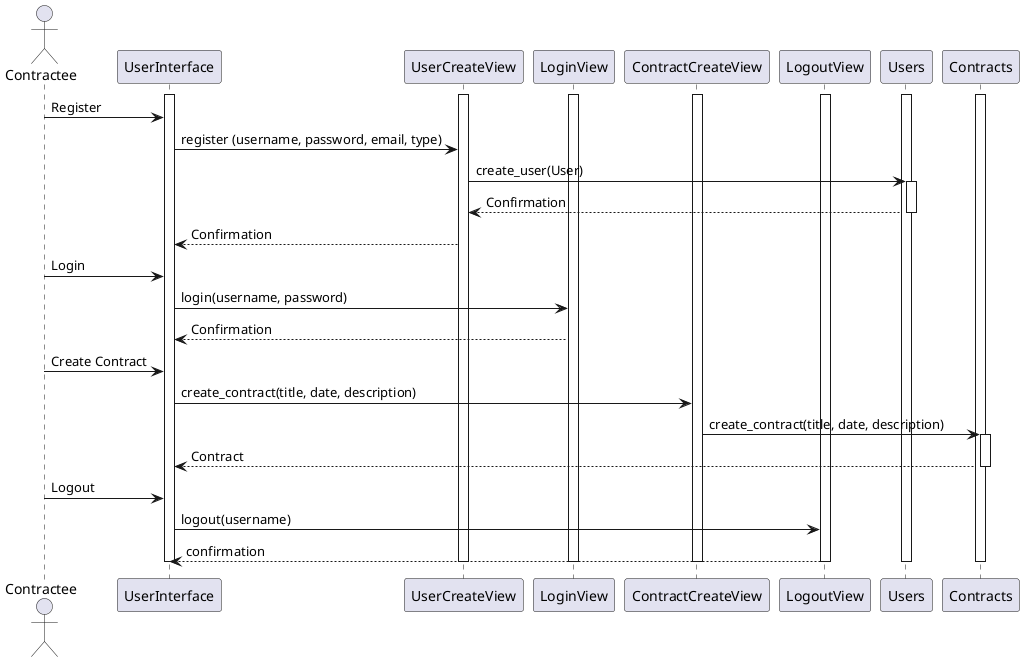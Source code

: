 @startuml
Actor Contractee
 
activate UserInterface
activate UserCreateView
activate LoginView
activate ContractCreateView
activate LogoutView
activate Users
activate Contracts

Contractee -> UserInterface : Register 
UserInterface -> UserCreateView: register (username, password, email, type) 
UserCreateView -> Users: create_user(User)
activate Users
Users --> UserCreateView: Confirmation
deactivate Users
UserCreateView --> UserInterface: Confirmation

Contractee -> UserInterface : Login
UserInterface -> LoginView : login(username, password) 
LoginView --> UserInterface: Confirmation


Contractee -> UserInterface : Create Contract
UserInterface -> ContractCreateView: create_contract(title, date, description)
ContractCreateView -> Contracts: create_contract(title, date, description)
activate Contracts
Contracts --> UserInterface: Contract
deactivate Contracts


Contractee -> UserInterface: Logout 
UserInterface -> LogoutView : logout(username)
LogoutView --> UserInterface : confirmation

deactivate UserInterface
deactivate UserCreateView
deactivate LoginView
deactivate ContractCreateView
deactivate LogoutView
deactivate Users
deactivate Contracts

@enduml
